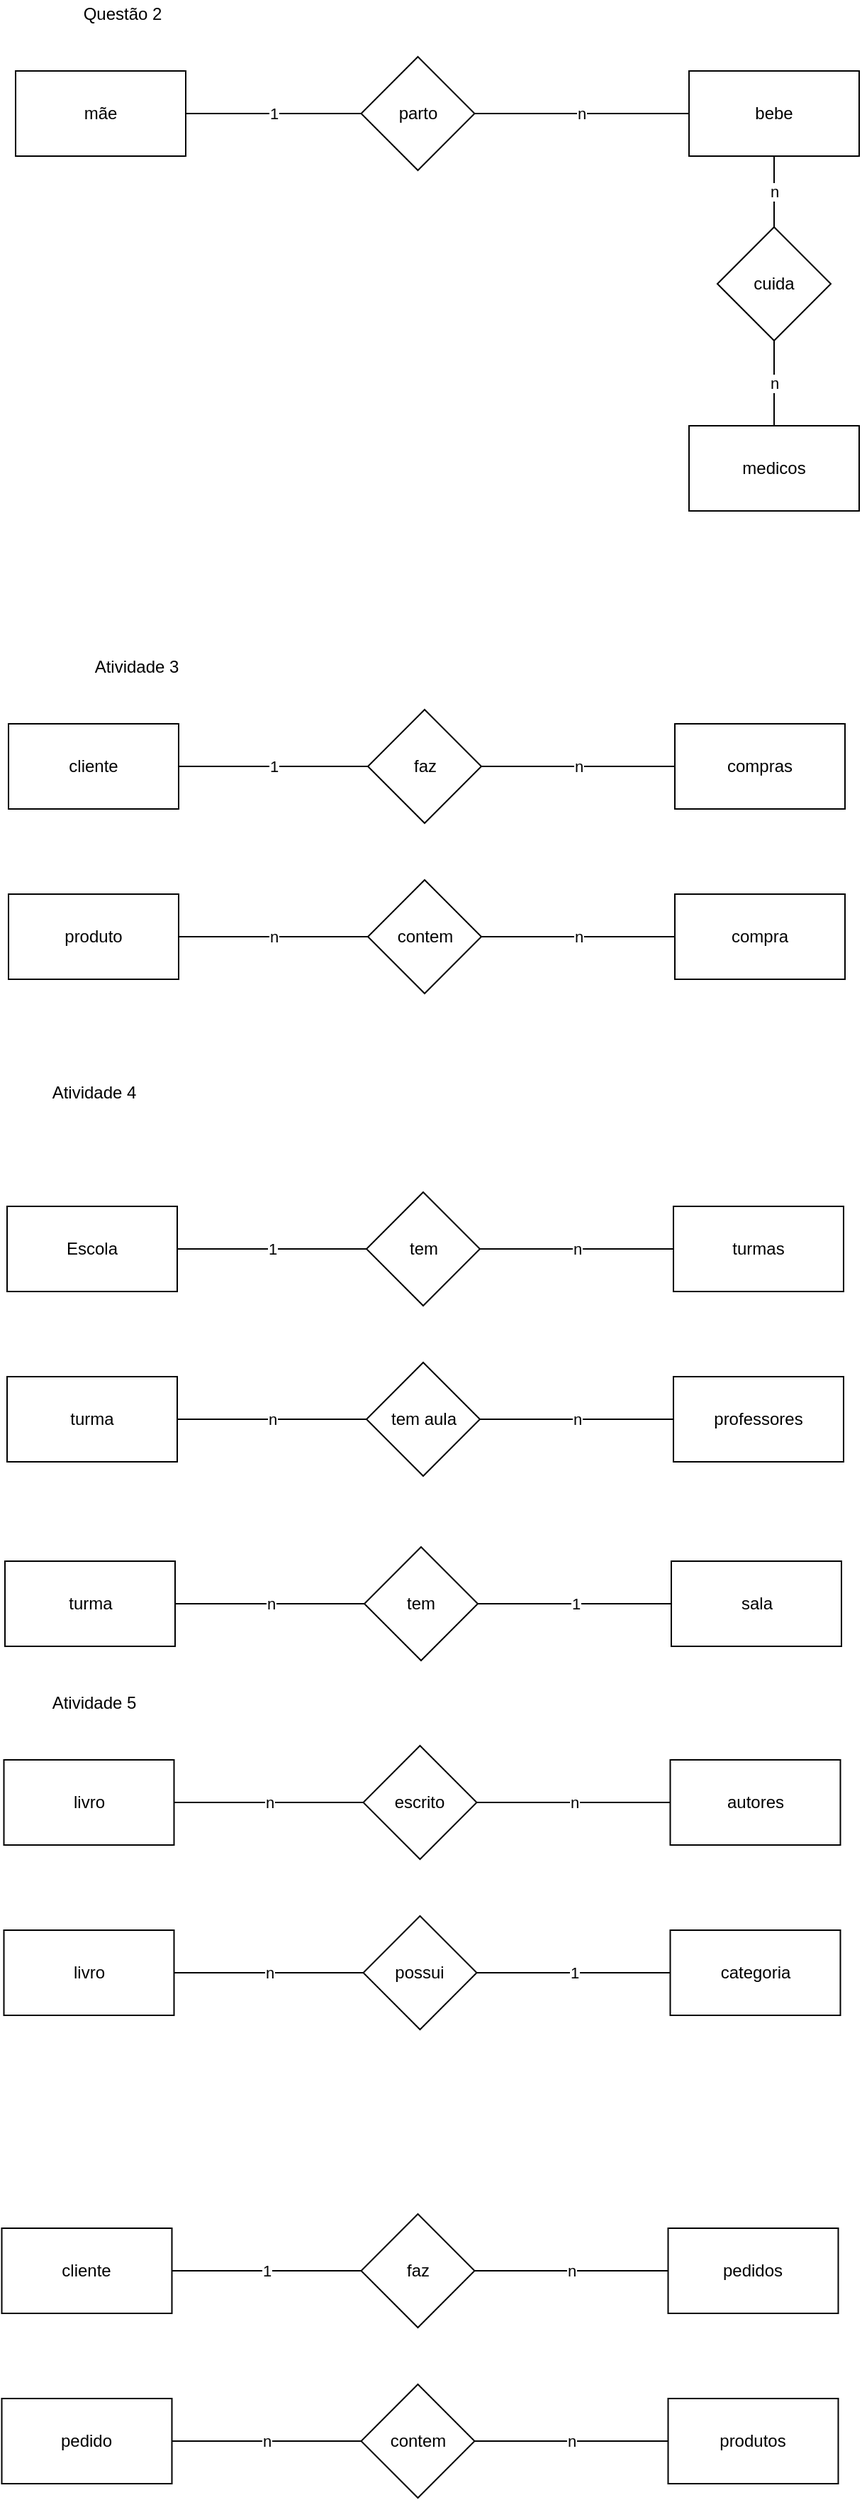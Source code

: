 <mxfile version="13.5.5" type="github">
  <diagram id="w2r-ZYbkxM-OtNSrUkWs" name="Page-1">
    <mxGraphModel dx="862" dy="1651" grid="1" gridSize="10" guides="1" tooltips="1" connect="1" arrows="1" fold="1" page="1" pageScale="1" pageWidth="827" pageHeight="1169" math="0" shadow="0">
      <root>
        <mxCell id="0" />
        <mxCell id="1" parent="0" />
        <mxCell id="siOsUkltjjiD13jDmhsd-1" value="mãe" style="rounded=0;whiteSpace=wrap;html=1;" vertex="1" parent="1">
          <mxGeometry x="125" y="-30" width="120" height="60" as="geometry" />
        </mxCell>
        <mxCell id="siOsUkltjjiD13jDmhsd-2" value="bebe" style="rounded=0;whiteSpace=wrap;html=1;" vertex="1" parent="1">
          <mxGeometry x="600" y="-30" width="120" height="60" as="geometry" />
        </mxCell>
        <mxCell id="siOsUkltjjiD13jDmhsd-3" value="n" style="endArrow=none;html=1;exitX=1;exitY=0.5;exitDx=0;exitDy=0;entryX=0;entryY=0.5;entryDx=0;entryDy=0;" edge="1" parent="1" source="siOsUkltjjiD13jDmhsd-4" target="siOsUkltjjiD13jDmhsd-2">
          <mxGeometry width="50" height="50" relative="1" as="geometry">
            <mxPoint x="400" y="165" as="sourcePoint" />
            <mxPoint x="450" y="115" as="targetPoint" />
          </mxGeometry>
        </mxCell>
        <mxCell id="siOsUkltjjiD13jDmhsd-4" value="parto" style="rhombus;whiteSpace=wrap;html=1;" vertex="1" parent="1">
          <mxGeometry x="368.75" y="-40" width="80" height="80" as="geometry" />
        </mxCell>
        <mxCell id="siOsUkltjjiD13jDmhsd-5" value="1" style="endArrow=none;html=1;exitX=1;exitY=0.5;exitDx=0;exitDy=0;entryX=0;entryY=0.5;entryDx=0;entryDy=0;" edge="1" parent="1" source="siOsUkltjjiD13jDmhsd-1" target="siOsUkltjjiD13jDmhsd-4">
          <mxGeometry width="50" height="50" relative="1" as="geometry">
            <mxPoint x="240" y="140" as="sourcePoint" />
            <mxPoint x="590" y="140" as="targetPoint" />
          </mxGeometry>
        </mxCell>
        <mxCell id="siOsUkltjjiD13jDmhsd-6" value="medicos" style="rounded=0;whiteSpace=wrap;html=1;" vertex="1" parent="1">
          <mxGeometry x="600" y="220" width="120" height="60" as="geometry" />
        </mxCell>
        <mxCell id="siOsUkltjjiD13jDmhsd-9" value="cuida" style="rhombus;whiteSpace=wrap;html=1;" vertex="1" parent="1">
          <mxGeometry x="620" y="80" width="80" height="80" as="geometry" />
        </mxCell>
        <mxCell id="siOsUkltjjiD13jDmhsd-11" value="Questão 2" style="text;html=1;align=center;verticalAlign=middle;resizable=0;points=[];autosize=1;" vertex="1" parent="1">
          <mxGeometry x="165.25" y="-80" width="70" height="20" as="geometry" />
        </mxCell>
        <mxCell id="siOsUkltjjiD13jDmhsd-12" value="Atividade 3&lt;br&gt;" style="text;html=1;align=center;verticalAlign=middle;resizable=0;points=[];autosize=1;" vertex="1" parent="1">
          <mxGeometry x="175" y="380" width="70" height="20" as="geometry" />
        </mxCell>
        <mxCell id="siOsUkltjjiD13jDmhsd-13" value="cliente" style="rounded=0;whiteSpace=wrap;html=1;" vertex="1" parent="1">
          <mxGeometry x="120" y="430" width="120" height="60" as="geometry" />
        </mxCell>
        <mxCell id="siOsUkltjjiD13jDmhsd-14" value="compras" style="rounded=0;whiteSpace=wrap;html=1;" vertex="1" parent="1">
          <mxGeometry x="590" y="430" width="120" height="60" as="geometry" />
        </mxCell>
        <mxCell id="siOsUkltjjiD13jDmhsd-15" value="n" style="endArrow=none;html=1;exitX=1;exitY=0.5;exitDx=0;exitDy=0;entryX=0;entryY=0.5;entryDx=0;entryDy=0;" edge="1" parent="1" source="siOsUkltjjiD13jDmhsd-16" target="siOsUkltjjiD13jDmhsd-14">
          <mxGeometry width="50" height="50" relative="1" as="geometry">
            <mxPoint x="400" y="485" as="sourcePoint" />
            <mxPoint x="450" y="435" as="targetPoint" />
          </mxGeometry>
        </mxCell>
        <mxCell id="siOsUkltjjiD13jDmhsd-16" value="faz" style="rhombus;whiteSpace=wrap;html=1;" vertex="1" parent="1">
          <mxGeometry x="373.5" y="420" width="80" height="80" as="geometry" />
        </mxCell>
        <mxCell id="siOsUkltjjiD13jDmhsd-17" value="1" style="endArrow=none;html=1;exitX=1;exitY=0.5;exitDx=0;exitDy=0;entryX=0;entryY=0.5;entryDx=0;entryDy=0;" edge="1" parent="1" source="siOsUkltjjiD13jDmhsd-13" target="siOsUkltjjiD13jDmhsd-16">
          <mxGeometry width="50" height="50" relative="1" as="geometry">
            <mxPoint x="240" y="460" as="sourcePoint" />
            <mxPoint x="590" y="460" as="targetPoint" />
          </mxGeometry>
        </mxCell>
        <mxCell id="siOsUkltjjiD13jDmhsd-18" value="produto" style="rounded=0;whiteSpace=wrap;html=1;" vertex="1" parent="1">
          <mxGeometry x="120" y="550" width="120" height="60" as="geometry" />
        </mxCell>
        <mxCell id="siOsUkltjjiD13jDmhsd-19" value="compra" style="rounded=0;whiteSpace=wrap;html=1;" vertex="1" parent="1">
          <mxGeometry x="590" y="550" width="120" height="60" as="geometry" />
        </mxCell>
        <mxCell id="siOsUkltjjiD13jDmhsd-20" value="n" style="endArrow=none;html=1;exitX=1;exitY=0.5;exitDx=0;exitDy=0;entryX=0;entryY=0.5;entryDx=0;entryDy=0;" edge="1" parent="1" source="siOsUkltjjiD13jDmhsd-21" target="siOsUkltjjiD13jDmhsd-19">
          <mxGeometry width="50" height="50" relative="1" as="geometry">
            <mxPoint x="400" y="605" as="sourcePoint" />
            <mxPoint x="450" y="555" as="targetPoint" />
          </mxGeometry>
        </mxCell>
        <mxCell id="siOsUkltjjiD13jDmhsd-21" value="contem" style="rhombus;whiteSpace=wrap;html=1;" vertex="1" parent="1">
          <mxGeometry x="373.5" y="540" width="80" height="80" as="geometry" />
        </mxCell>
        <mxCell id="siOsUkltjjiD13jDmhsd-22" value="n" style="endArrow=none;html=1;exitX=1;exitY=0.5;exitDx=0;exitDy=0;entryX=0;entryY=0.5;entryDx=0;entryDy=0;" edge="1" parent="1" source="siOsUkltjjiD13jDmhsd-18" target="siOsUkltjjiD13jDmhsd-21">
          <mxGeometry x="0.004" width="50" height="50" relative="1" as="geometry">
            <mxPoint x="240" y="580" as="sourcePoint" />
            <mxPoint x="590" y="580" as="targetPoint" />
            <mxPoint as="offset" />
          </mxGeometry>
        </mxCell>
        <mxCell id="siOsUkltjjiD13jDmhsd-23" value="Atividade 4&lt;br&gt;" style="text;html=1;align=center;verticalAlign=middle;resizable=0;points=[];autosize=1;" vertex="1" parent="1">
          <mxGeometry x="145" y="680" width="70" height="20" as="geometry" />
        </mxCell>
        <mxCell id="siOsUkltjjiD13jDmhsd-24" value="Escola" style="rounded=0;whiteSpace=wrap;html=1;" vertex="1" parent="1">
          <mxGeometry x="119" y="770" width="120" height="60" as="geometry" />
        </mxCell>
        <mxCell id="siOsUkltjjiD13jDmhsd-25" value="turmas" style="rounded=0;whiteSpace=wrap;html=1;" vertex="1" parent="1">
          <mxGeometry x="589" y="770" width="120" height="60" as="geometry" />
        </mxCell>
        <mxCell id="siOsUkltjjiD13jDmhsd-26" value="n" style="endArrow=none;html=1;exitX=1;exitY=0.5;exitDx=0;exitDy=0;entryX=0;entryY=0.5;entryDx=0;entryDy=0;" edge="1" parent="1" source="siOsUkltjjiD13jDmhsd-27" target="siOsUkltjjiD13jDmhsd-25">
          <mxGeometry width="50" height="50" relative="1" as="geometry">
            <mxPoint x="399" y="825" as="sourcePoint" />
            <mxPoint x="449" y="775" as="targetPoint" />
          </mxGeometry>
        </mxCell>
        <mxCell id="siOsUkltjjiD13jDmhsd-27" value="tem" style="rhombus;whiteSpace=wrap;html=1;" vertex="1" parent="1">
          <mxGeometry x="372.5" y="760" width="80" height="80" as="geometry" />
        </mxCell>
        <mxCell id="siOsUkltjjiD13jDmhsd-28" value="1" style="endArrow=none;html=1;exitX=1;exitY=0.5;exitDx=0;exitDy=0;entryX=0;entryY=0.5;entryDx=0;entryDy=0;" edge="1" parent="1" source="siOsUkltjjiD13jDmhsd-24" target="siOsUkltjjiD13jDmhsd-27">
          <mxGeometry width="50" height="50" relative="1" as="geometry">
            <mxPoint x="239" y="800" as="sourcePoint" />
            <mxPoint x="589" y="800" as="targetPoint" />
          </mxGeometry>
        </mxCell>
        <mxCell id="siOsUkltjjiD13jDmhsd-29" value="turma" style="rounded=0;whiteSpace=wrap;html=1;" vertex="1" parent="1">
          <mxGeometry x="119" y="890" width="120" height="60" as="geometry" />
        </mxCell>
        <mxCell id="siOsUkltjjiD13jDmhsd-30" value="professores" style="rounded=0;whiteSpace=wrap;html=1;" vertex="1" parent="1">
          <mxGeometry x="589" y="890" width="120" height="60" as="geometry" />
        </mxCell>
        <mxCell id="siOsUkltjjiD13jDmhsd-31" value="n" style="endArrow=none;html=1;exitX=1;exitY=0.5;exitDx=0;exitDy=0;entryX=0;entryY=0.5;entryDx=0;entryDy=0;" edge="1" parent="1" source="siOsUkltjjiD13jDmhsd-32" target="siOsUkltjjiD13jDmhsd-30">
          <mxGeometry width="50" height="50" relative="1" as="geometry">
            <mxPoint x="399" y="945" as="sourcePoint" />
            <mxPoint x="449" y="895" as="targetPoint" />
          </mxGeometry>
        </mxCell>
        <mxCell id="siOsUkltjjiD13jDmhsd-32" value="tem aula" style="rhombus;whiteSpace=wrap;html=1;" vertex="1" parent="1">
          <mxGeometry x="372.5" y="880" width="80" height="80" as="geometry" />
        </mxCell>
        <mxCell id="siOsUkltjjiD13jDmhsd-33" value="n" style="endArrow=none;html=1;exitX=1;exitY=0.5;exitDx=0;exitDy=0;entryX=0;entryY=0.5;entryDx=0;entryDy=0;" edge="1" parent="1" source="siOsUkltjjiD13jDmhsd-29" target="siOsUkltjjiD13jDmhsd-32">
          <mxGeometry width="50" height="50" relative="1" as="geometry">
            <mxPoint x="239" y="920" as="sourcePoint" />
            <mxPoint x="589" y="920" as="targetPoint" />
          </mxGeometry>
        </mxCell>
        <mxCell id="siOsUkltjjiD13jDmhsd-39" value="turma" style="rounded=0;whiteSpace=wrap;html=1;" vertex="1" parent="1">
          <mxGeometry x="117.5" y="1020" width="120" height="60" as="geometry" />
        </mxCell>
        <mxCell id="siOsUkltjjiD13jDmhsd-40" value="sala" style="rounded=0;whiteSpace=wrap;html=1;" vertex="1" parent="1">
          <mxGeometry x="587.5" y="1020" width="120" height="60" as="geometry" />
        </mxCell>
        <mxCell id="siOsUkltjjiD13jDmhsd-41" value="1" style="endArrow=none;html=1;exitX=1;exitY=0.5;exitDx=0;exitDy=0;entryX=0;entryY=0.5;entryDx=0;entryDy=0;" edge="1" parent="1" source="siOsUkltjjiD13jDmhsd-42" target="siOsUkltjjiD13jDmhsd-40">
          <mxGeometry width="50" height="50" relative="1" as="geometry">
            <mxPoint x="397.5" y="1075" as="sourcePoint" />
            <mxPoint x="447.5" y="1025" as="targetPoint" />
          </mxGeometry>
        </mxCell>
        <mxCell id="siOsUkltjjiD13jDmhsd-42" value="tem" style="rhombus;whiteSpace=wrap;html=1;" vertex="1" parent="1">
          <mxGeometry x="371" y="1010" width="80" height="80" as="geometry" />
        </mxCell>
        <mxCell id="siOsUkltjjiD13jDmhsd-43" value="n" style="endArrow=none;html=1;exitX=1;exitY=0.5;exitDx=0;exitDy=0;entryX=0;entryY=0.5;entryDx=0;entryDy=0;" edge="1" parent="1" source="siOsUkltjjiD13jDmhsd-39" target="siOsUkltjjiD13jDmhsd-42">
          <mxGeometry width="50" height="50" relative="1" as="geometry">
            <mxPoint x="237.5" y="1050" as="sourcePoint" />
            <mxPoint x="587.5" y="1050" as="targetPoint" />
          </mxGeometry>
        </mxCell>
        <mxCell id="siOsUkltjjiD13jDmhsd-44" value="livro" style="rounded=0;whiteSpace=wrap;html=1;" vertex="1" parent="1">
          <mxGeometry x="116.75" y="1160" width="120" height="60" as="geometry" />
        </mxCell>
        <mxCell id="siOsUkltjjiD13jDmhsd-45" value="autores" style="rounded=0;whiteSpace=wrap;html=1;" vertex="1" parent="1">
          <mxGeometry x="586.75" y="1160" width="120" height="60" as="geometry" />
        </mxCell>
        <mxCell id="siOsUkltjjiD13jDmhsd-46" value="n" style="endArrow=none;html=1;exitX=1;exitY=0.5;exitDx=0;exitDy=0;entryX=0;entryY=0.5;entryDx=0;entryDy=0;" edge="1" parent="1" source="siOsUkltjjiD13jDmhsd-47" target="siOsUkltjjiD13jDmhsd-45">
          <mxGeometry width="50" height="50" relative="1" as="geometry">
            <mxPoint x="396.75" y="1215" as="sourcePoint" />
            <mxPoint x="446.75" y="1165" as="targetPoint" />
          </mxGeometry>
        </mxCell>
        <mxCell id="siOsUkltjjiD13jDmhsd-47" value="escrito" style="rhombus;whiteSpace=wrap;html=1;" vertex="1" parent="1">
          <mxGeometry x="370.25" y="1150" width="80" height="80" as="geometry" />
        </mxCell>
        <mxCell id="siOsUkltjjiD13jDmhsd-48" value="n" style="endArrow=none;html=1;exitX=1;exitY=0.5;exitDx=0;exitDy=0;entryX=0;entryY=0.5;entryDx=0;entryDy=0;" edge="1" parent="1" source="siOsUkltjjiD13jDmhsd-44" target="siOsUkltjjiD13jDmhsd-47">
          <mxGeometry width="50" height="50" relative="1" as="geometry">
            <mxPoint x="236.75" y="1190" as="sourcePoint" />
            <mxPoint x="586.75" y="1190" as="targetPoint" />
          </mxGeometry>
        </mxCell>
        <mxCell id="siOsUkltjjiD13jDmhsd-49" value="livro" style="rounded=0;whiteSpace=wrap;html=1;" vertex="1" parent="1">
          <mxGeometry x="116.75" y="1280" width="120" height="60" as="geometry" />
        </mxCell>
        <mxCell id="siOsUkltjjiD13jDmhsd-50" value="categoria" style="rounded=0;whiteSpace=wrap;html=1;" vertex="1" parent="1">
          <mxGeometry x="586.75" y="1280" width="120" height="60" as="geometry" />
        </mxCell>
        <mxCell id="siOsUkltjjiD13jDmhsd-51" value="1" style="endArrow=none;html=1;exitX=1;exitY=0.5;exitDx=0;exitDy=0;entryX=0;entryY=0.5;entryDx=0;entryDy=0;" edge="1" parent="1" source="siOsUkltjjiD13jDmhsd-52" target="siOsUkltjjiD13jDmhsd-50">
          <mxGeometry width="50" height="50" relative="1" as="geometry">
            <mxPoint x="396.75" y="1335" as="sourcePoint" />
            <mxPoint x="446.75" y="1285" as="targetPoint" />
          </mxGeometry>
        </mxCell>
        <mxCell id="siOsUkltjjiD13jDmhsd-52" value="possui" style="rhombus;whiteSpace=wrap;html=1;" vertex="1" parent="1">
          <mxGeometry x="370.25" y="1270" width="80" height="80" as="geometry" />
        </mxCell>
        <mxCell id="siOsUkltjjiD13jDmhsd-53" value="n" style="endArrow=none;html=1;exitX=1;exitY=0.5;exitDx=0;exitDy=0;entryX=0;entryY=0.5;entryDx=0;entryDy=0;" edge="1" parent="1" source="siOsUkltjjiD13jDmhsd-49" target="siOsUkltjjiD13jDmhsd-52">
          <mxGeometry width="50" height="50" relative="1" as="geometry">
            <mxPoint x="236.75" y="1310" as="sourcePoint" />
            <mxPoint x="586.75" y="1310" as="targetPoint" />
          </mxGeometry>
        </mxCell>
        <mxCell id="siOsUkltjjiD13jDmhsd-59" value="Atividade 5" style="text;html=1;align=center;verticalAlign=middle;resizable=0;points=[];autosize=1;" vertex="1" parent="1">
          <mxGeometry x="145" y="1110" width="70" height="20" as="geometry" />
        </mxCell>
        <mxCell id="siOsUkltjjiD13jDmhsd-60" value="cliente" style="rounded=0;whiteSpace=wrap;html=1;" vertex="1" parent="1">
          <mxGeometry x="115.25" y="1490" width="120" height="60" as="geometry" />
        </mxCell>
        <mxCell id="siOsUkltjjiD13jDmhsd-61" value="pedidos" style="rounded=0;whiteSpace=wrap;html=1;" vertex="1" parent="1">
          <mxGeometry x="585.25" y="1490" width="120" height="60" as="geometry" />
        </mxCell>
        <mxCell id="siOsUkltjjiD13jDmhsd-62" value="n" style="endArrow=none;html=1;exitX=1;exitY=0.5;exitDx=0;exitDy=0;entryX=0;entryY=0.5;entryDx=0;entryDy=0;" edge="1" parent="1" source="siOsUkltjjiD13jDmhsd-63" target="siOsUkltjjiD13jDmhsd-61">
          <mxGeometry width="50" height="50" relative="1" as="geometry">
            <mxPoint x="395.25" y="1545" as="sourcePoint" />
            <mxPoint x="445.25" y="1495" as="targetPoint" />
          </mxGeometry>
        </mxCell>
        <mxCell id="siOsUkltjjiD13jDmhsd-63" value="faz" style="rhombus;whiteSpace=wrap;html=1;" vertex="1" parent="1">
          <mxGeometry x="368.75" y="1480" width="80" height="80" as="geometry" />
        </mxCell>
        <mxCell id="siOsUkltjjiD13jDmhsd-64" value="1" style="endArrow=none;html=1;exitX=1;exitY=0.5;exitDx=0;exitDy=0;entryX=0;entryY=0.5;entryDx=0;entryDy=0;" edge="1" parent="1" source="siOsUkltjjiD13jDmhsd-60" target="siOsUkltjjiD13jDmhsd-63">
          <mxGeometry width="50" height="50" relative="1" as="geometry">
            <mxPoint x="235.25" y="1520" as="sourcePoint" />
            <mxPoint x="585.25" y="1520" as="targetPoint" />
          </mxGeometry>
        </mxCell>
        <mxCell id="siOsUkltjjiD13jDmhsd-65" value="pedido" style="rounded=0;whiteSpace=wrap;html=1;" vertex="1" parent="1">
          <mxGeometry x="115.25" y="1610" width="120" height="60" as="geometry" />
        </mxCell>
        <mxCell id="siOsUkltjjiD13jDmhsd-66" value="produtos" style="rounded=0;whiteSpace=wrap;html=1;" vertex="1" parent="1">
          <mxGeometry x="585.25" y="1610" width="120" height="60" as="geometry" />
        </mxCell>
        <mxCell id="siOsUkltjjiD13jDmhsd-67" value="n" style="endArrow=none;html=1;exitX=1;exitY=0.5;exitDx=0;exitDy=0;entryX=0;entryY=0.5;entryDx=0;entryDy=0;" edge="1" parent="1" source="siOsUkltjjiD13jDmhsd-68" target="siOsUkltjjiD13jDmhsd-66">
          <mxGeometry width="50" height="50" relative="1" as="geometry">
            <mxPoint x="395.25" y="1665" as="sourcePoint" />
            <mxPoint x="445.25" y="1615" as="targetPoint" />
          </mxGeometry>
        </mxCell>
        <mxCell id="siOsUkltjjiD13jDmhsd-68" value="contem" style="rhombus;whiteSpace=wrap;html=1;" vertex="1" parent="1">
          <mxGeometry x="368.75" y="1600" width="80" height="80" as="geometry" />
        </mxCell>
        <mxCell id="siOsUkltjjiD13jDmhsd-69" value="n" style="endArrow=none;html=1;exitX=1;exitY=0.5;exitDx=0;exitDy=0;entryX=0;entryY=0.5;entryDx=0;entryDy=0;" edge="1" parent="1" source="siOsUkltjjiD13jDmhsd-65" target="siOsUkltjjiD13jDmhsd-68">
          <mxGeometry width="50" height="50" relative="1" as="geometry">
            <mxPoint x="235.25" y="1640" as="sourcePoint" />
            <mxPoint x="585.25" y="1640" as="targetPoint" />
          </mxGeometry>
        </mxCell>
        <mxCell id="siOsUkltjjiD13jDmhsd-73" value="n" style="endArrow=none;html=1;exitX=0.5;exitY=0;exitDx=0;exitDy=0;entryX=0.5;entryY=1;entryDx=0;entryDy=0;" edge="1" parent="1" source="siOsUkltjjiD13jDmhsd-6" target="siOsUkltjjiD13jDmhsd-9">
          <mxGeometry width="50" height="50" relative="1" as="geometry">
            <mxPoint x="420" y="120" as="sourcePoint" />
            <mxPoint x="470" y="70" as="targetPoint" />
          </mxGeometry>
        </mxCell>
        <mxCell id="siOsUkltjjiD13jDmhsd-74" value="n" style="endArrow=none;html=1;entryX=0.5;entryY=1;entryDx=0;entryDy=0;exitX=0.5;exitY=0;exitDx=0;exitDy=0;" edge="1" parent="1" source="siOsUkltjjiD13jDmhsd-9" target="siOsUkltjjiD13jDmhsd-2">
          <mxGeometry width="50" height="50" relative="1" as="geometry">
            <mxPoint x="420" y="120" as="sourcePoint" />
            <mxPoint x="470" y="70" as="targetPoint" />
          </mxGeometry>
        </mxCell>
      </root>
    </mxGraphModel>
  </diagram>
</mxfile>
